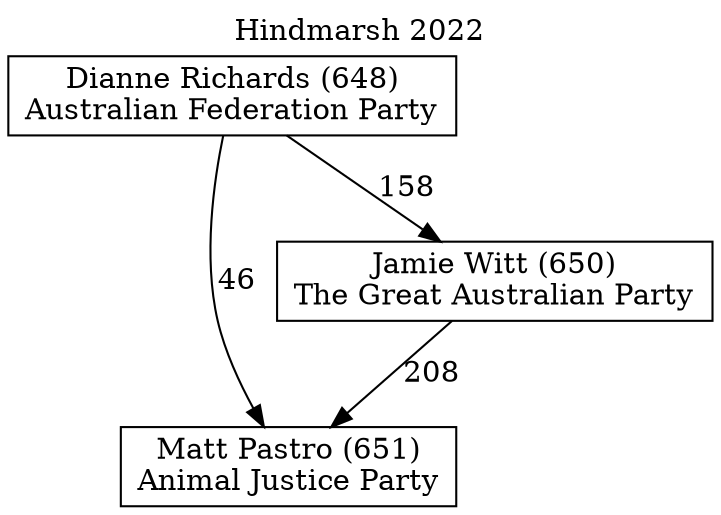 // House preference flow
digraph "Matt Pastro (651)_Hindmarsh_2022" {
	graph [label="Hindmarsh 2022" labelloc=t mclimit=10]
	node [shape=box]
	"Matt Pastro (651)" [label="Matt Pastro (651)
Animal Justice Party"]
	"Jamie Witt (650)" [label="Jamie Witt (650)
The Great Australian Party"]
	"Dianne Richards (648)" [label="Dianne Richards (648)
Australian Federation Party"]
	"Jamie Witt (650)" -> "Matt Pastro (651)" [label=208]
	"Dianne Richards (648)" -> "Jamie Witt (650)" [label=158]
	"Dianne Richards (648)" -> "Matt Pastro (651)" [label=46]
}
